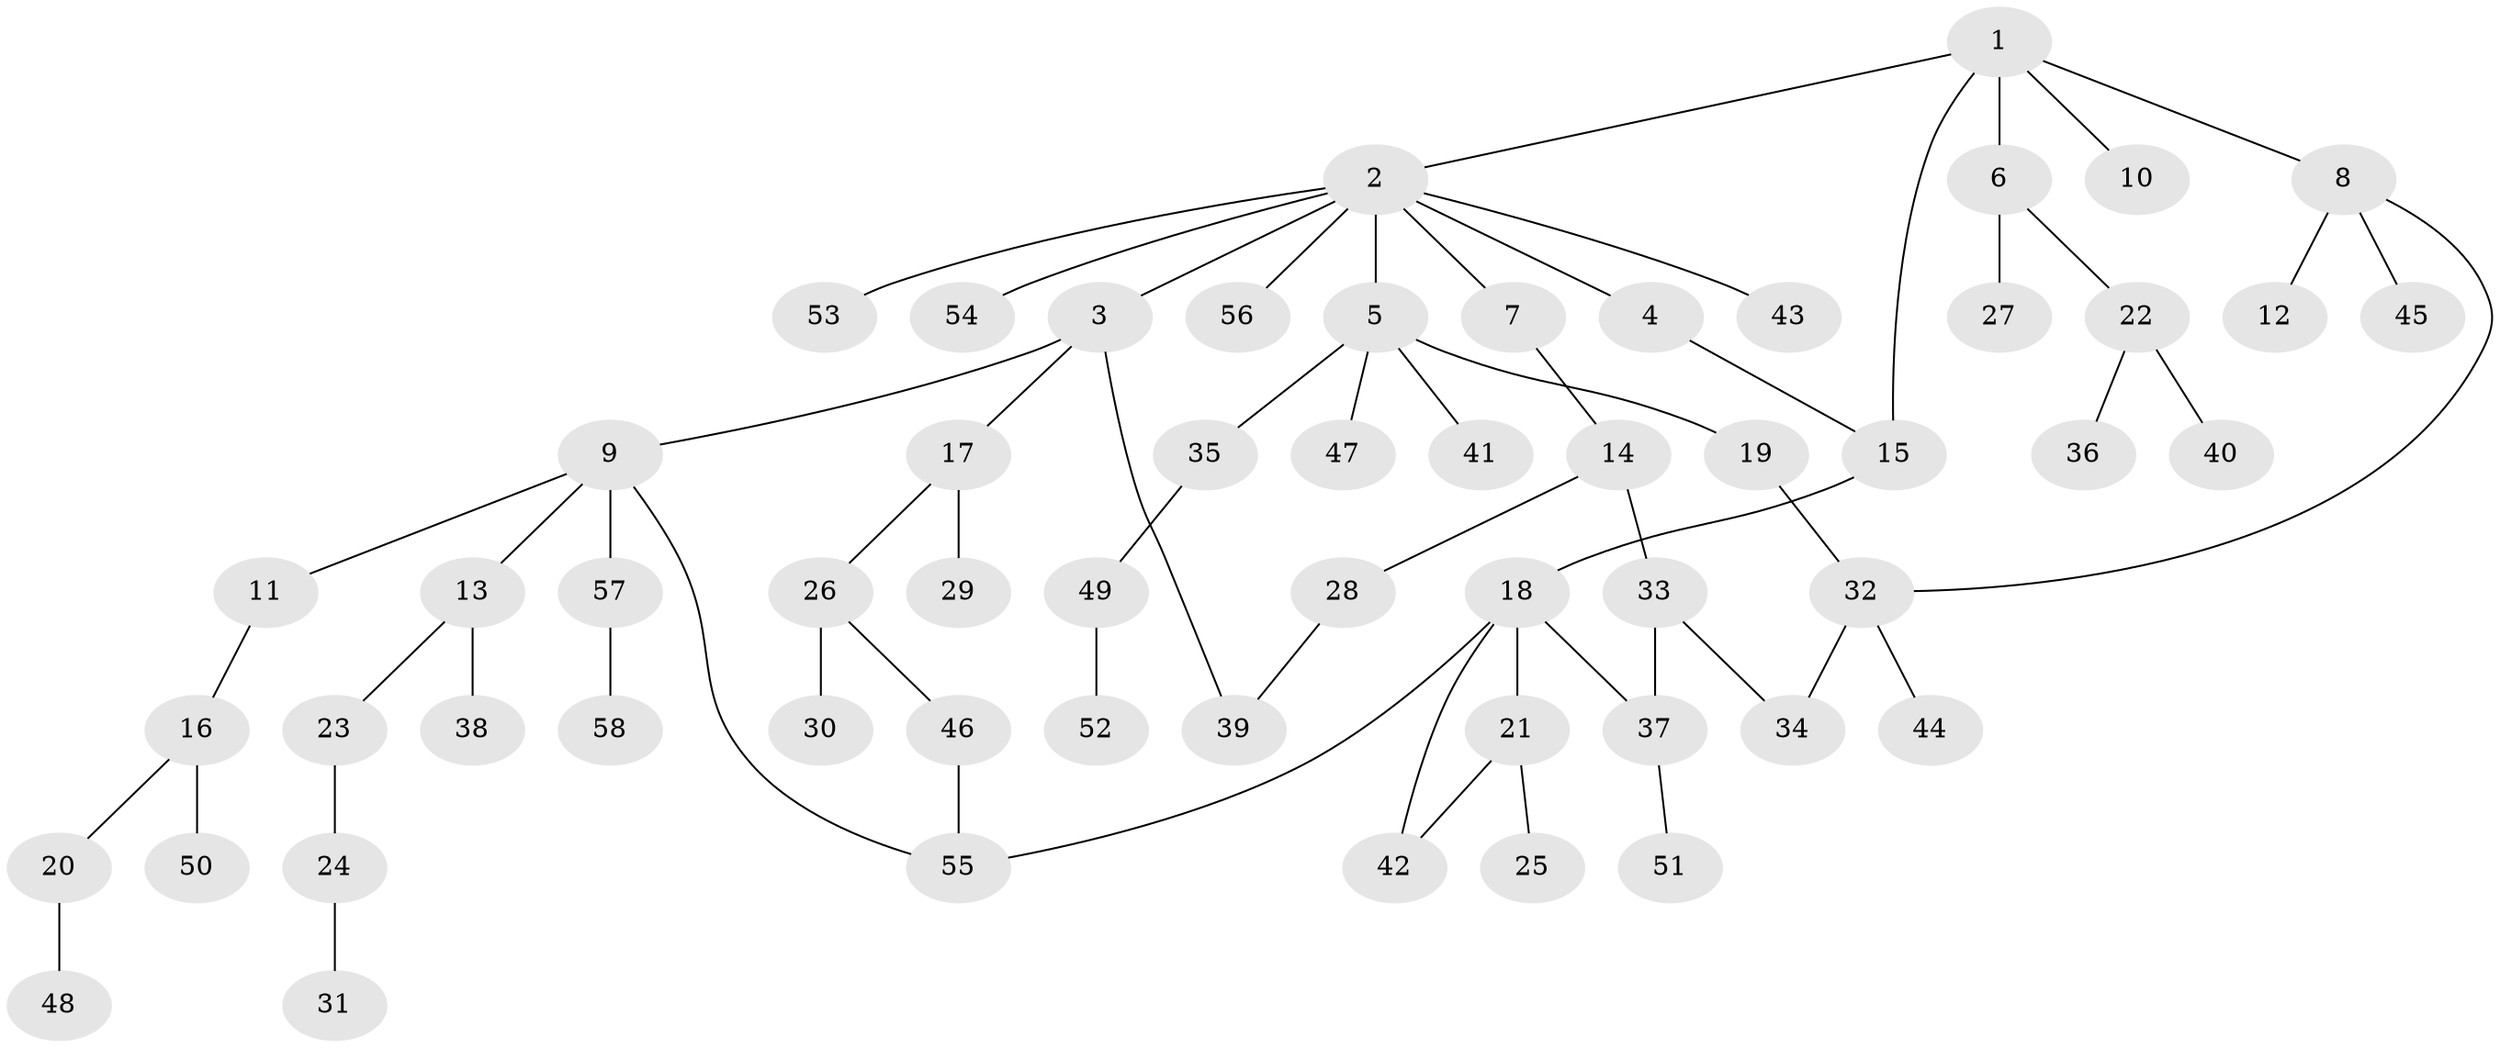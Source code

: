 // coarse degree distribution, {11: 0.029411764705882353, 8: 0.029411764705882353, 2: 0.20588235294117646, 4: 0.11764705882352941, 3: 0.11764705882352941, 1: 0.5}
// Generated by graph-tools (version 1.1) at 2025/16/03/04/25 18:16:48]
// undirected, 58 vertices, 65 edges
graph export_dot {
graph [start="1"]
  node [color=gray90,style=filled];
  1;
  2;
  3;
  4;
  5;
  6;
  7;
  8;
  9;
  10;
  11;
  12;
  13;
  14;
  15;
  16;
  17;
  18;
  19;
  20;
  21;
  22;
  23;
  24;
  25;
  26;
  27;
  28;
  29;
  30;
  31;
  32;
  33;
  34;
  35;
  36;
  37;
  38;
  39;
  40;
  41;
  42;
  43;
  44;
  45;
  46;
  47;
  48;
  49;
  50;
  51;
  52;
  53;
  54;
  55;
  56;
  57;
  58;
  1 -- 2;
  1 -- 6;
  1 -- 8;
  1 -- 10;
  1 -- 15;
  2 -- 3;
  2 -- 4;
  2 -- 5;
  2 -- 7;
  2 -- 43;
  2 -- 53;
  2 -- 54;
  2 -- 56;
  3 -- 9;
  3 -- 17;
  3 -- 39;
  4 -- 15;
  5 -- 19;
  5 -- 35;
  5 -- 41;
  5 -- 47;
  6 -- 22;
  6 -- 27;
  7 -- 14;
  8 -- 12;
  8 -- 45;
  8 -- 32;
  9 -- 11;
  9 -- 13;
  9 -- 57;
  9 -- 55;
  11 -- 16;
  13 -- 23;
  13 -- 38;
  14 -- 28;
  14 -- 33;
  15 -- 18;
  16 -- 20;
  16 -- 50;
  17 -- 26;
  17 -- 29;
  18 -- 21;
  18 -- 42;
  18 -- 55;
  18 -- 37;
  19 -- 32;
  20 -- 48;
  21 -- 25;
  21 -- 42;
  22 -- 36;
  22 -- 40;
  23 -- 24;
  24 -- 31;
  26 -- 30;
  26 -- 46;
  28 -- 39;
  32 -- 44;
  32 -- 34;
  33 -- 34;
  33 -- 37;
  35 -- 49;
  37 -- 51;
  46 -- 55;
  49 -- 52;
  57 -- 58;
}
